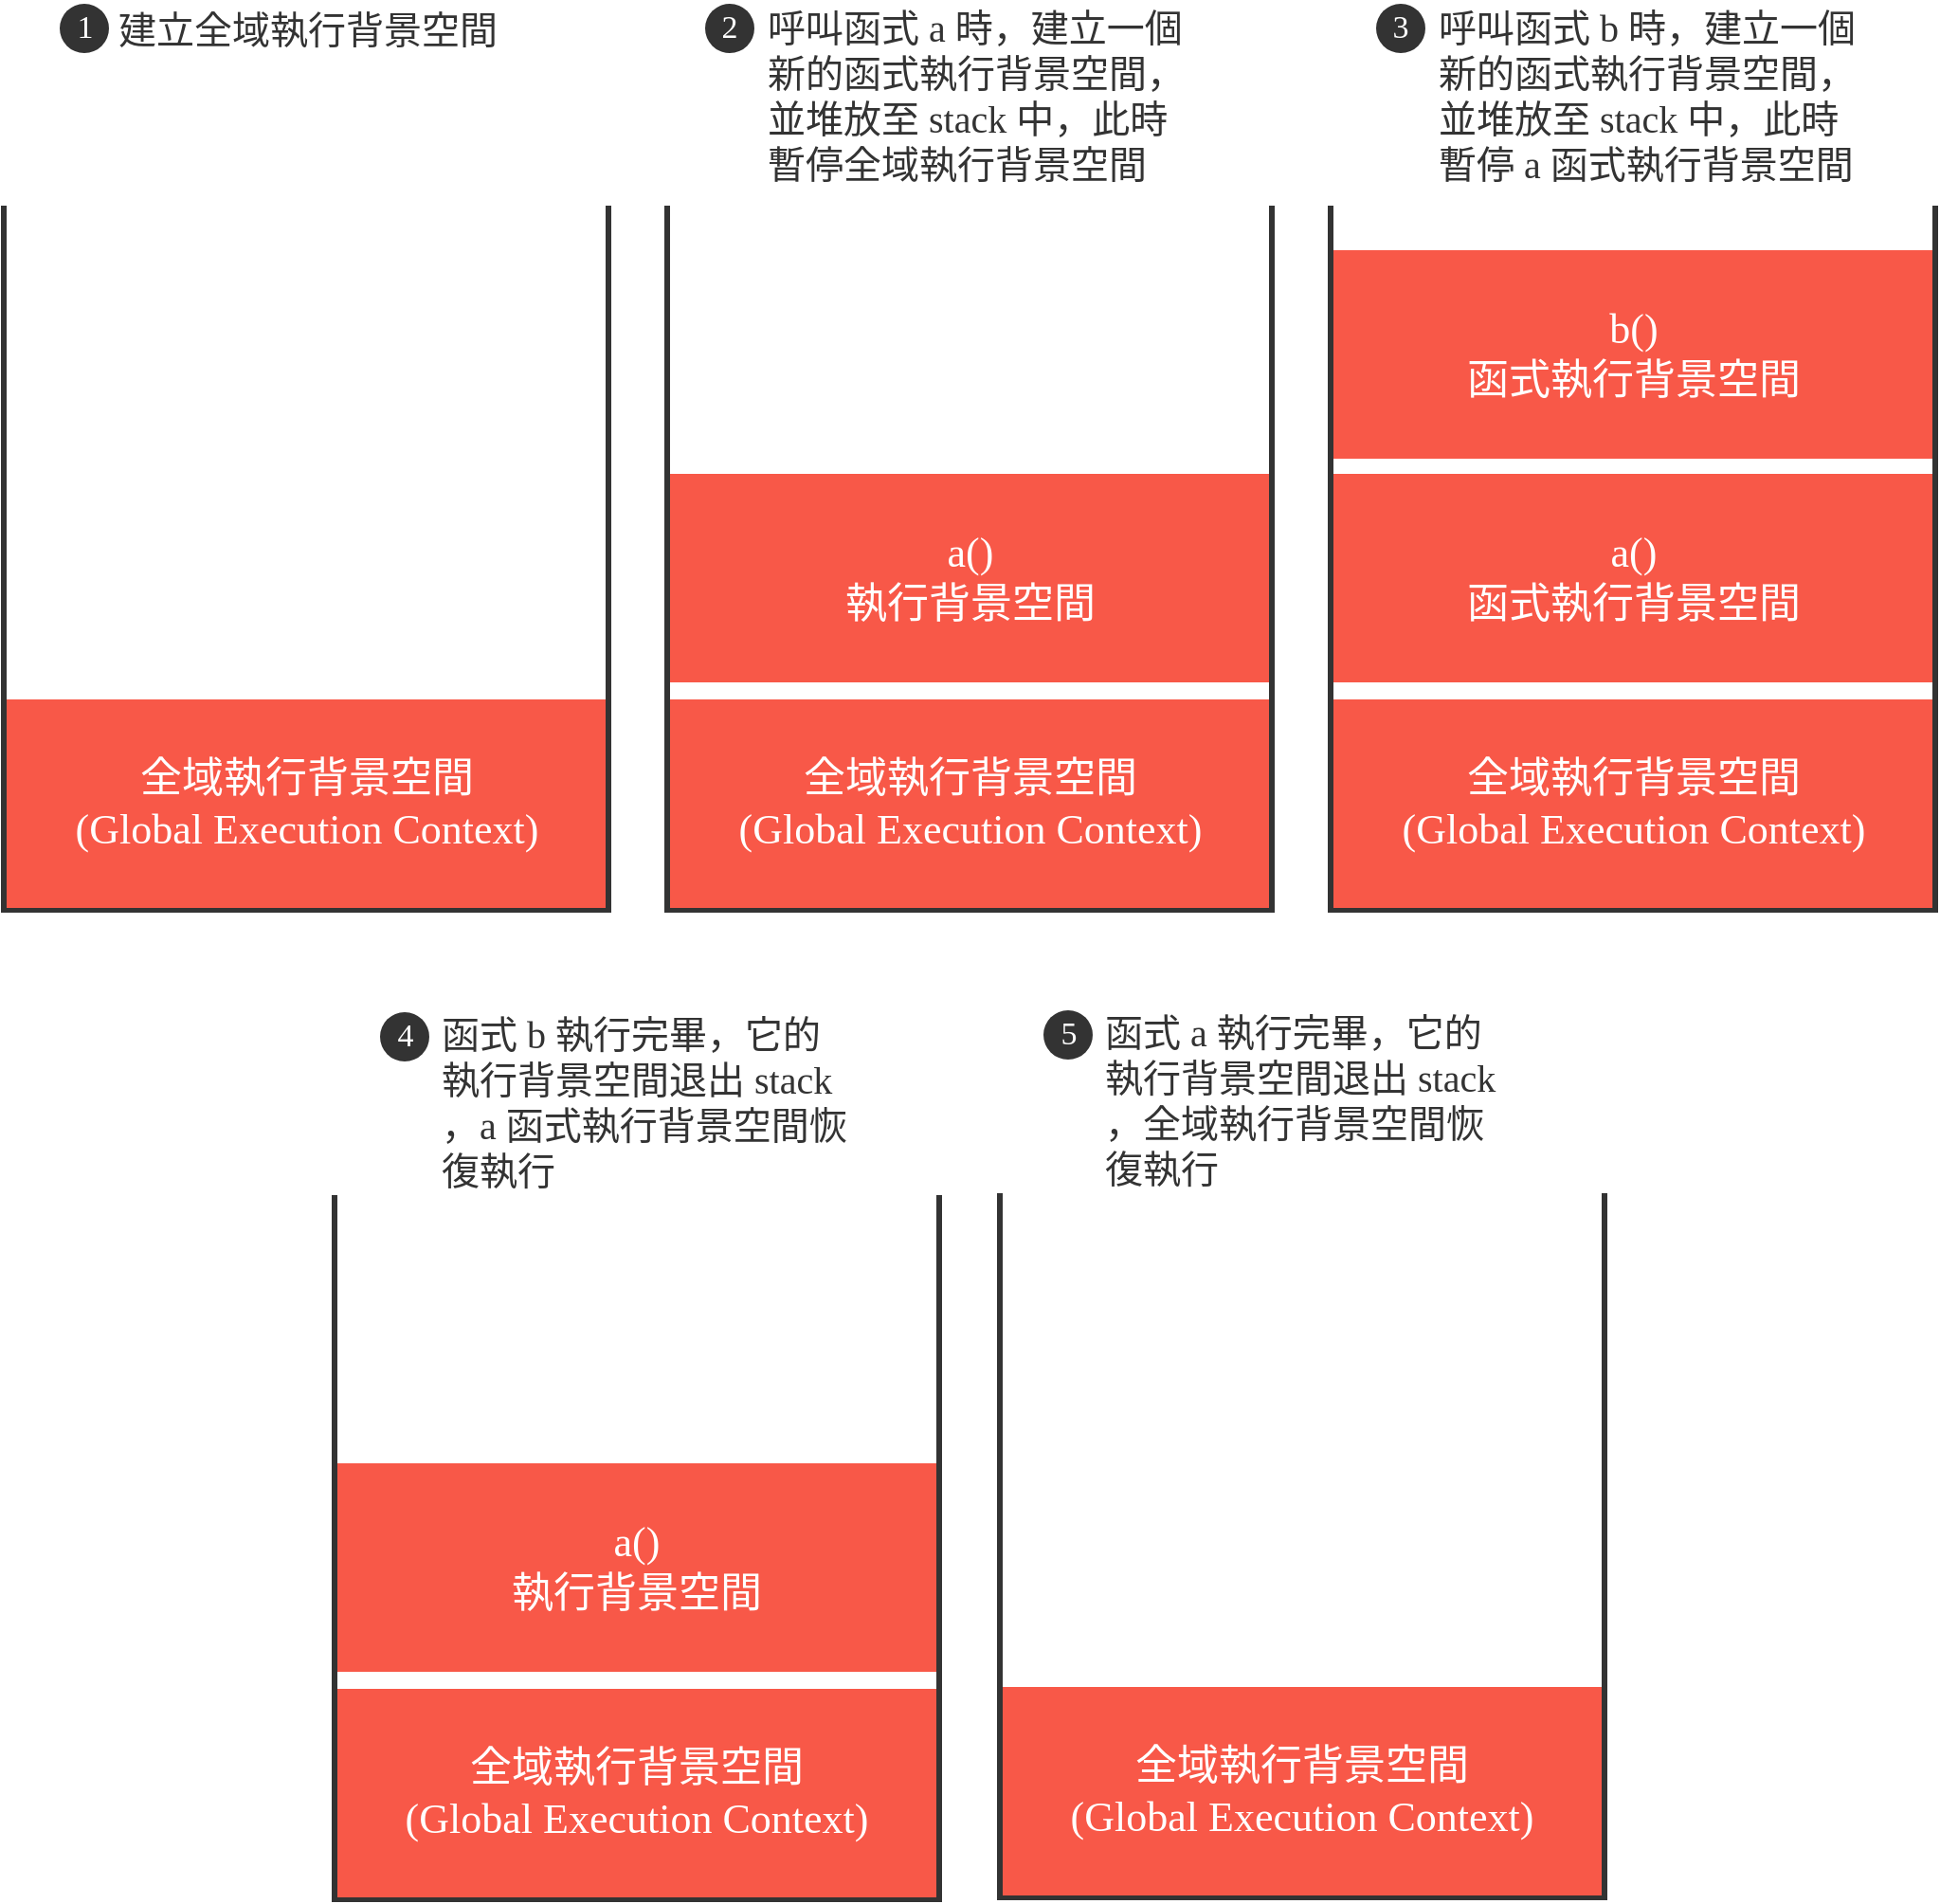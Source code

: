 <mxfile version="13.3.0" type="device"><diagram id="3dreKxHjt8D6Ok3tx_Sd" name="Page-1"><mxGraphModel dx="946" dy="1783" grid="1" gridSize="10" guides="1" tooltips="1" connect="1" arrows="1" fold="1" page="1" pageScale="1" pageWidth="827" pageHeight="1169" math="0" shadow="0"><root><mxCell id="0"/><mxCell id="1" parent="0"/><mxCell id="nW411mxdz1O7C1zAhcHm-47" value="" style="shape=partialRectangle;whiteSpace=wrap;html=1;bottom=1;right=1;left=1;top=0;fillColor=none;routingCenterX=-0.5;strokeWidth=3;strokeColor=#333;" parent="1" vertex="1"><mxGeometry x="725.5" y="591" width="319" height="370" as="geometry"/></mxCell><mxCell id="nW411mxdz1O7C1zAhcHm-27" value="" style="shape=partialRectangle;whiteSpace=wrap;html=1;bottom=1;right=1;left=1;top=0;fillColor=none;routingCenterX=-0.5;strokeWidth=3;strokeColor=#333;" parent="1" vertex="1"><mxGeometry x="900" y="70" width="319" height="370" as="geometry"/></mxCell><mxCell id="nW411mxdz1O7C1zAhcHm-2" value="" style="shape=partialRectangle;whiteSpace=wrap;html=1;bottom=1;right=1;left=1;top=0;fillColor=none;routingCenterX=-0.5;strokeWidth=3;strokeColor=#333;" parent="1" vertex="1"><mxGeometry x="200" y="70" width="319" height="370" as="geometry"/></mxCell><mxCell id="nW411mxdz1O7C1zAhcHm-14" value="全域執行背景空間&lt;br&gt;(Global Execution Context)" style="rounded=0;whiteSpace=wrap;html=1;strokeColor=none;strokeWidth=2;fillColor=#F85848;fontSize=22;fontColor=#FFFFFF;fontFamily=Verdana;" parent="1" vertex="1"><mxGeometry x="201.5" y="329" width="316" height="110" as="geometry"/></mxCell><mxCell id="nW411mxdz1O7C1zAhcHm-15" value="a() &lt;br&gt;執行背景空間" style="rounded=0;whiteSpace=wrap;html=1;strokeColor=none;strokeWidth=2;fillColor=#F85848;fontSize=22;fontColor=#FFFFFF;fontFamily=Verdana;" parent="1" vertex="1"><mxGeometry x="551.5" y="210" width="316" height="110" as="geometry"/></mxCell><mxCell id="nW411mxdz1O7C1zAhcHm-17" value="1" style="ellipse;whiteSpace=wrap;html=1;aspect=fixed;rounded=0;labelBackgroundColor=none;strokeColor=none;strokeWidth=3;fillColor=#333333;fontFamily=Verdana;fontSize=17;fontColor=#FFFFFF;" parent="1" vertex="1"><mxGeometry x="229.5" y="-38" width="26" height="26" as="geometry"/></mxCell><mxCell id="nW411mxdz1O7C1zAhcHm-19" value="&lt;font color=&quot;#333333&quot; style=&quot;font-size: 20px;&quot;&gt;建立全域執行背景空間&lt;/font&gt;" style="text;html=1;align=center;verticalAlign=middle;resizable=0;points=[];autosize=1;fontSize=20;fontFamily=Verdana;fontColor=#FFFFFF;" parent="1" vertex="1"><mxGeometry x="249.5" y="-40" width="220" height="30" as="geometry"/></mxCell><mxCell id="nW411mxdz1O7C1zAhcHm-20" value="" style="shape=partialRectangle;whiteSpace=wrap;html=1;bottom=1;right=1;left=1;top=0;fillColor=none;routingCenterX=-0.5;strokeWidth=3;strokeColor=#333;" parent="1" vertex="1"><mxGeometry x="550" y="70" width="319" height="370" as="geometry"/></mxCell><mxCell id="nW411mxdz1O7C1zAhcHm-21" value="全域執行背景空間&lt;br&gt;(Global Execution Context)" style="rounded=0;whiteSpace=wrap;html=1;strokeColor=none;strokeWidth=2;fillColor=#F85848;fontSize=22;fontColor=#FFFFFF;fontFamily=Verdana;" parent="1" vertex="1"><mxGeometry x="551.5" y="329" width="316" height="110" as="geometry"/></mxCell><mxCell id="nW411mxdz1O7C1zAhcHm-24" value="2" style="ellipse;whiteSpace=wrap;html=1;aspect=fixed;rounded=0;labelBackgroundColor=none;strokeColor=none;strokeWidth=3;fillColor=#333333;fontFamily=Verdana;fontSize=17;fontColor=#FFFFFF;" parent="1" vertex="1"><mxGeometry x="570" y="-38" width="26" height="26" as="geometry"/></mxCell><mxCell id="nW411mxdz1O7C1zAhcHm-25" value="&lt;font color=&quot;#333333&quot; style=&quot;font-size: 20px&quot;&gt;呼叫函式 a 時，建立一個&lt;br&gt;新的函式執行背景空間，&lt;br&gt;並堆放至 stack 中，此時&lt;br&gt;&lt;/font&gt;&lt;span style=&quot;color: rgb(51 , 51 , 51)&quot;&gt;暫停全域&lt;/span&gt;&lt;span style=&quot;color: rgb(51 , 51 , 51)&quot;&gt;執行背景空間&lt;/span&gt;" style="text;html=1;align=left;verticalAlign=middle;resizable=0;points=[];autosize=1;fontSize=20;fontFamily=Verdana;fontColor=#FFFFFF;" parent="1" vertex="1"><mxGeometry x="601" y="-40" width="240" height="100" as="geometry"/></mxCell><mxCell id="nW411mxdz1O7C1zAhcHm-26" value="a() &lt;br&gt;函式執行背景空間" style="rounded=0;whiteSpace=wrap;html=1;strokeColor=none;strokeWidth=2;fillColor=#F85848;fontSize=22;fontColor=#FFFFFF;fontFamily=Verdana;" parent="1" vertex="1"><mxGeometry x="901.5" y="210" width="316" height="110" as="geometry"/></mxCell><mxCell id="nW411mxdz1O7C1zAhcHm-28" value="全域執行背景空間&lt;br&gt;(Global Execution Context)" style="rounded=0;whiteSpace=wrap;html=1;strokeColor=none;strokeWidth=2;fillColor=#F85848;fontSize=22;fontColor=#FFFFFF;fontFamily=Verdana;" parent="1" vertex="1"><mxGeometry x="901.5" y="329" width="316" height="110" as="geometry"/></mxCell><mxCell id="nW411mxdz1O7C1zAhcHm-30" value="b() &lt;br&gt;函式執行背景空間" style="rounded=0;whiteSpace=wrap;html=1;strokeColor=none;strokeWidth=2;fillColor=#F85848;fontSize=22;fontColor=#FFFFFF;fontFamily=Verdana;" parent="1" vertex="1"><mxGeometry x="901.5" y="92" width="316" height="110" as="geometry"/></mxCell><mxCell id="nW411mxdz1O7C1zAhcHm-31" value="3" style="ellipse;whiteSpace=wrap;html=1;aspect=fixed;rounded=0;labelBackgroundColor=none;strokeColor=none;strokeWidth=3;fillColor=#333333;fontFamily=Verdana;fontSize=17;fontColor=#FFFFFF;" parent="1" vertex="1"><mxGeometry x="924" y="-38" width="26" height="26" as="geometry"/></mxCell><mxCell id="nW411mxdz1O7C1zAhcHm-32" value="&lt;font color=&quot;#333333&quot;&gt;呼叫函式 b 時，建立一個&lt;br&gt;新的函式執行背景空間，&lt;br&gt;並堆放至 stack 中，此時&lt;br&gt;&lt;/font&gt;&lt;span style=&quot;color: rgb(51 , 51 , 51)&quot;&gt;暫停 a 函式&lt;/span&gt;&lt;span style=&quot;color: rgb(51 , 51 , 51)&quot;&gt;執行背景空間&lt;/span&gt;" style="text;html=1;align=left;verticalAlign=middle;resizable=0;points=[];autosize=1;fontSize=20;fontFamily=Verdana;fontColor=#FFFFFF;" parent="1" vertex="1"><mxGeometry x="955" y="-40" width="240" height="100" as="geometry"/></mxCell><mxCell id="nW411mxdz1O7C1zAhcHm-33" value="a() &lt;br&gt;執行背景空間" style="rounded=0;whiteSpace=wrap;html=1;strokeColor=none;strokeWidth=2;fillColor=#F85848;fontSize=22;fontColor=#FFFFFF;fontFamily=Verdana;" parent="1" vertex="1"><mxGeometry x="376" y="732" width="316" height="110" as="geometry"/></mxCell><mxCell id="nW411mxdz1O7C1zAhcHm-34" value="" style="shape=partialRectangle;whiteSpace=wrap;html=1;bottom=1;right=1;left=1;top=0;fillColor=none;routingCenterX=-0.5;strokeWidth=3;strokeColor=#333;" parent="1" vertex="1"><mxGeometry x="374.5" y="592" width="319" height="370" as="geometry"/></mxCell><mxCell id="nW411mxdz1O7C1zAhcHm-35" value="全域執行背景空間&lt;br&gt;(Global Execution Context)" style="rounded=0;whiteSpace=wrap;html=1;strokeColor=none;strokeWidth=2;fillColor=#F85848;fontSize=22;fontColor=#FFFFFF;fontFamily=Verdana;" parent="1" vertex="1"><mxGeometry x="376" y="851" width="316" height="110" as="geometry"/></mxCell><mxCell id="nW411mxdz1O7C1zAhcHm-43" value="4" style="ellipse;whiteSpace=wrap;html=1;aspect=fixed;rounded=0;labelBackgroundColor=none;strokeColor=none;strokeWidth=3;fillColor=#333333;fontFamily=Verdana;fontSize=17;fontColor=#FFFFFF;" parent="1" vertex="1"><mxGeometry x="398.5" y="494" width="26" height="26" as="geometry"/></mxCell><mxCell id="nW411mxdz1O7C1zAhcHm-44" value="&lt;font color=&quot;#333333&quot; style=&quot;font-size: 20px&quot;&gt;函式 b 執行完畢，它的&lt;br&gt;執行背景空間退出&amp;nbsp;stack&lt;br&gt;，a 函式執&lt;/font&gt;&lt;span style=&quot;color: rgb(51 , 51 , 51)&quot;&gt;行背景空間恢&lt;br&gt;復執行&lt;/span&gt;&lt;font color=&quot;#333333&quot; style=&quot;font-size: 20px&quot;&gt;&lt;br&gt;&lt;/font&gt;" style="text;html=1;align=left;verticalAlign=middle;resizable=0;points=[];autosize=1;fontSize=20;fontFamily=Verdana;fontColor=#FFFFFF;" parent="1" vertex="1"><mxGeometry x="428.5" y="491" width="240" height="100" as="geometry"/></mxCell><mxCell id="nW411mxdz1O7C1zAhcHm-48" value="全域執行背景空間&lt;br&gt;(Global Execution Context)" style="rounded=0;whiteSpace=wrap;html=1;strokeColor=none;strokeWidth=2;fillColor=#F85848;fontSize=22;fontColor=#FFFFFF;fontFamily=Verdana;" parent="1" vertex="1"><mxGeometry x="727" y="850" width="316" height="110" as="geometry"/></mxCell><mxCell id="nW411mxdz1O7C1zAhcHm-49" value="5" style="ellipse;whiteSpace=wrap;html=1;aspect=fixed;rounded=0;labelBackgroundColor=none;strokeColor=none;strokeWidth=3;fillColor=#333333;fontFamily=Verdana;fontSize=17;fontColor=#FFFFFF;" parent="1" vertex="1"><mxGeometry x="748.5" y="493" width="26" height="26" as="geometry"/></mxCell><mxCell id="nW411mxdz1O7C1zAhcHm-50" value="&lt;font color=&quot;#333333&quot; style=&quot;font-size: 20px&quot;&gt;函式 a 執行完畢，它的&lt;br&gt;執行背景空間退出&amp;nbsp;stack&lt;br&gt;，全域執&lt;/font&gt;&lt;span style=&quot;color: rgb(51 , 51 , 51)&quot;&gt;行背景空間恢&lt;br&gt;復執行&lt;/span&gt;&lt;font color=&quot;#333333&quot; style=&quot;font-size: 20px&quot;&gt;&lt;br&gt;&lt;/font&gt;" style="text;html=1;align=left;verticalAlign=middle;resizable=0;points=[];autosize=1;fontSize=20;fontFamily=Verdana;fontColor=#FFFFFF;" parent="1" vertex="1"><mxGeometry x="778.5" y="490" width="240" height="100" as="geometry"/></mxCell></root></mxGraphModel></diagram></mxfile>